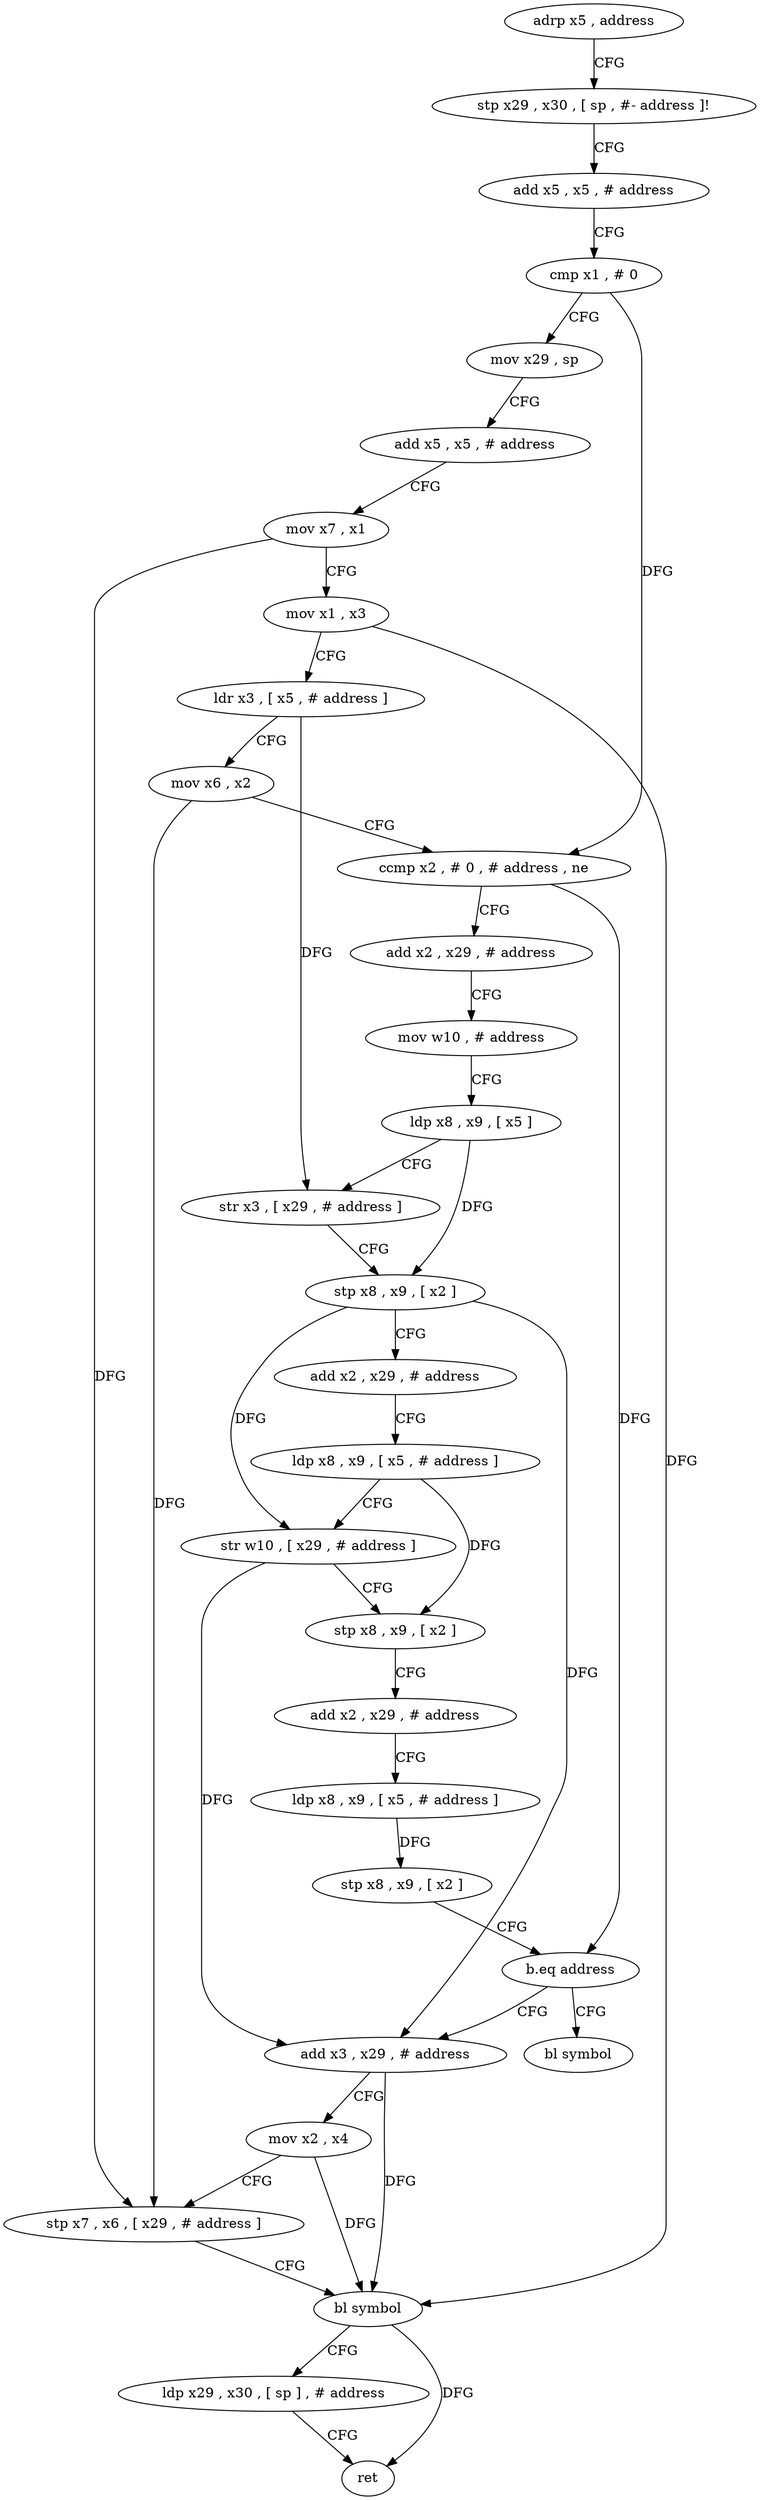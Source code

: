 digraph "func" {
"4317976" [label = "adrp x5 , address" ]
"4317980" [label = "stp x29 , x30 , [ sp , #- address ]!" ]
"4317984" [label = "add x5 , x5 , # address" ]
"4317988" [label = "cmp x1 , # 0" ]
"4317992" [label = "mov x29 , sp" ]
"4317996" [label = "add x5 , x5 , # address" ]
"4318000" [label = "mov x7 , x1" ]
"4318004" [label = "mov x1 , x3" ]
"4318008" [label = "ldr x3 , [ x5 , # address ]" ]
"4318012" [label = "mov x6 , x2" ]
"4318016" [label = "ccmp x2 , # 0 , # address , ne" ]
"4318020" [label = "add x2 , x29 , # address" ]
"4318024" [label = "mov w10 , # address" ]
"4318028" [label = "ldp x8 , x9 , [ x5 ]" ]
"4318032" [label = "str x3 , [ x29 , # address ]" ]
"4318036" [label = "stp x8 , x9 , [ x2 ]" ]
"4318040" [label = "add x2 , x29 , # address" ]
"4318044" [label = "ldp x8 , x9 , [ x5 , # address ]" ]
"4318048" [label = "str w10 , [ x29 , # address ]" ]
"4318052" [label = "stp x8 , x9 , [ x2 ]" ]
"4318056" [label = "add x2 , x29 , # address" ]
"4318060" [label = "ldp x8 , x9 , [ x5 , # address ]" ]
"4318064" [label = "stp x8 , x9 , [ x2 ]" ]
"4318068" [label = "b.eq address" ]
"4318096" [label = "bl symbol" ]
"4318072" [label = "add x3 , x29 , # address" ]
"4318076" [label = "mov x2 , x4" ]
"4318080" [label = "stp x7 , x6 , [ x29 , # address ]" ]
"4318084" [label = "bl symbol" ]
"4318088" [label = "ldp x29 , x30 , [ sp ] , # address" ]
"4318092" [label = "ret" ]
"4317976" -> "4317980" [ label = "CFG" ]
"4317980" -> "4317984" [ label = "CFG" ]
"4317984" -> "4317988" [ label = "CFG" ]
"4317988" -> "4317992" [ label = "CFG" ]
"4317988" -> "4318016" [ label = "DFG" ]
"4317992" -> "4317996" [ label = "CFG" ]
"4317996" -> "4318000" [ label = "CFG" ]
"4318000" -> "4318004" [ label = "CFG" ]
"4318000" -> "4318080" [ label = "DFG" ]
"4318004" -> "4318008" [ label = "CFG" ]
"4318004" -> "4318084" [ label = "DFG" ]
"4318008" -> "4318012" [ label = "CFG" ]
"4318008" -> "4318032" [ label = "DFG" ]
"4318012" -> "4318016" [ label = "CFG" ]
"4318012" -> "4318080" [ label = "DFG" ]
"4318016" -> "4318020" [ label = "CFG" ]
"4318016" -> "4318068" [ label = "DFG" ]
"4318020" -> "4318024" [ label = "CFG" ]
"4318024" -> "4318028" [ label = "CFG" ]
"4318028" -> "4318032" [ label = "CFG" ]
"4318028" -> "4318036" [ label = "DFG" ]
"4318032" -> "4318036" [ label = "CFG" ]
"4318036" -> "4318040" [ label = "CFG" ]
"4318036" -> "4318048" [ label = "DFG" ]
"4318036" -> "4318072" [ label = "DFG" ]
"4318040" -> "4318044" [ label = "CFG" ]
"4318044" -> "4318048" [ label = "CFG" ]
"4318044" -> "4318052" [ label = "DFG" ]
"4318048" -> "4318052" [ label = "CFG" ]
"4318048" -> "4318072" [ label = "DFG" ]
"4318052" -> "4318056" [ label = "CFG" ]
"4318056" -> "4318060" [ label = "CFG" ]
"4318060" -> "4318064" [ label = "DFG" ]
"4318064" -> "4318068" [ label = "CFG" ]
"4318068" -> "4318096" [ label = "CFG" ]
"4318068" -> "4318072" [ label = "CFG" ]
"4318072" -> "4318076" [ label = "CFG" ]
"4318072" -> "4318084" [ label = "DFG" ]
"4318076" -> "4318080" [ label = "CFG" ]
"4318076" -> "4318084" [ label = "DFG" ]
"4318080" -> "4318084" [ label = "CFG" ]
"4318084" -> "4318088" [ label = "CFG" ]
"4318084" -> "4318092" [ label = "DFG" ]
"4318088" -> "4318092" [ label = "CFG" ]
}
